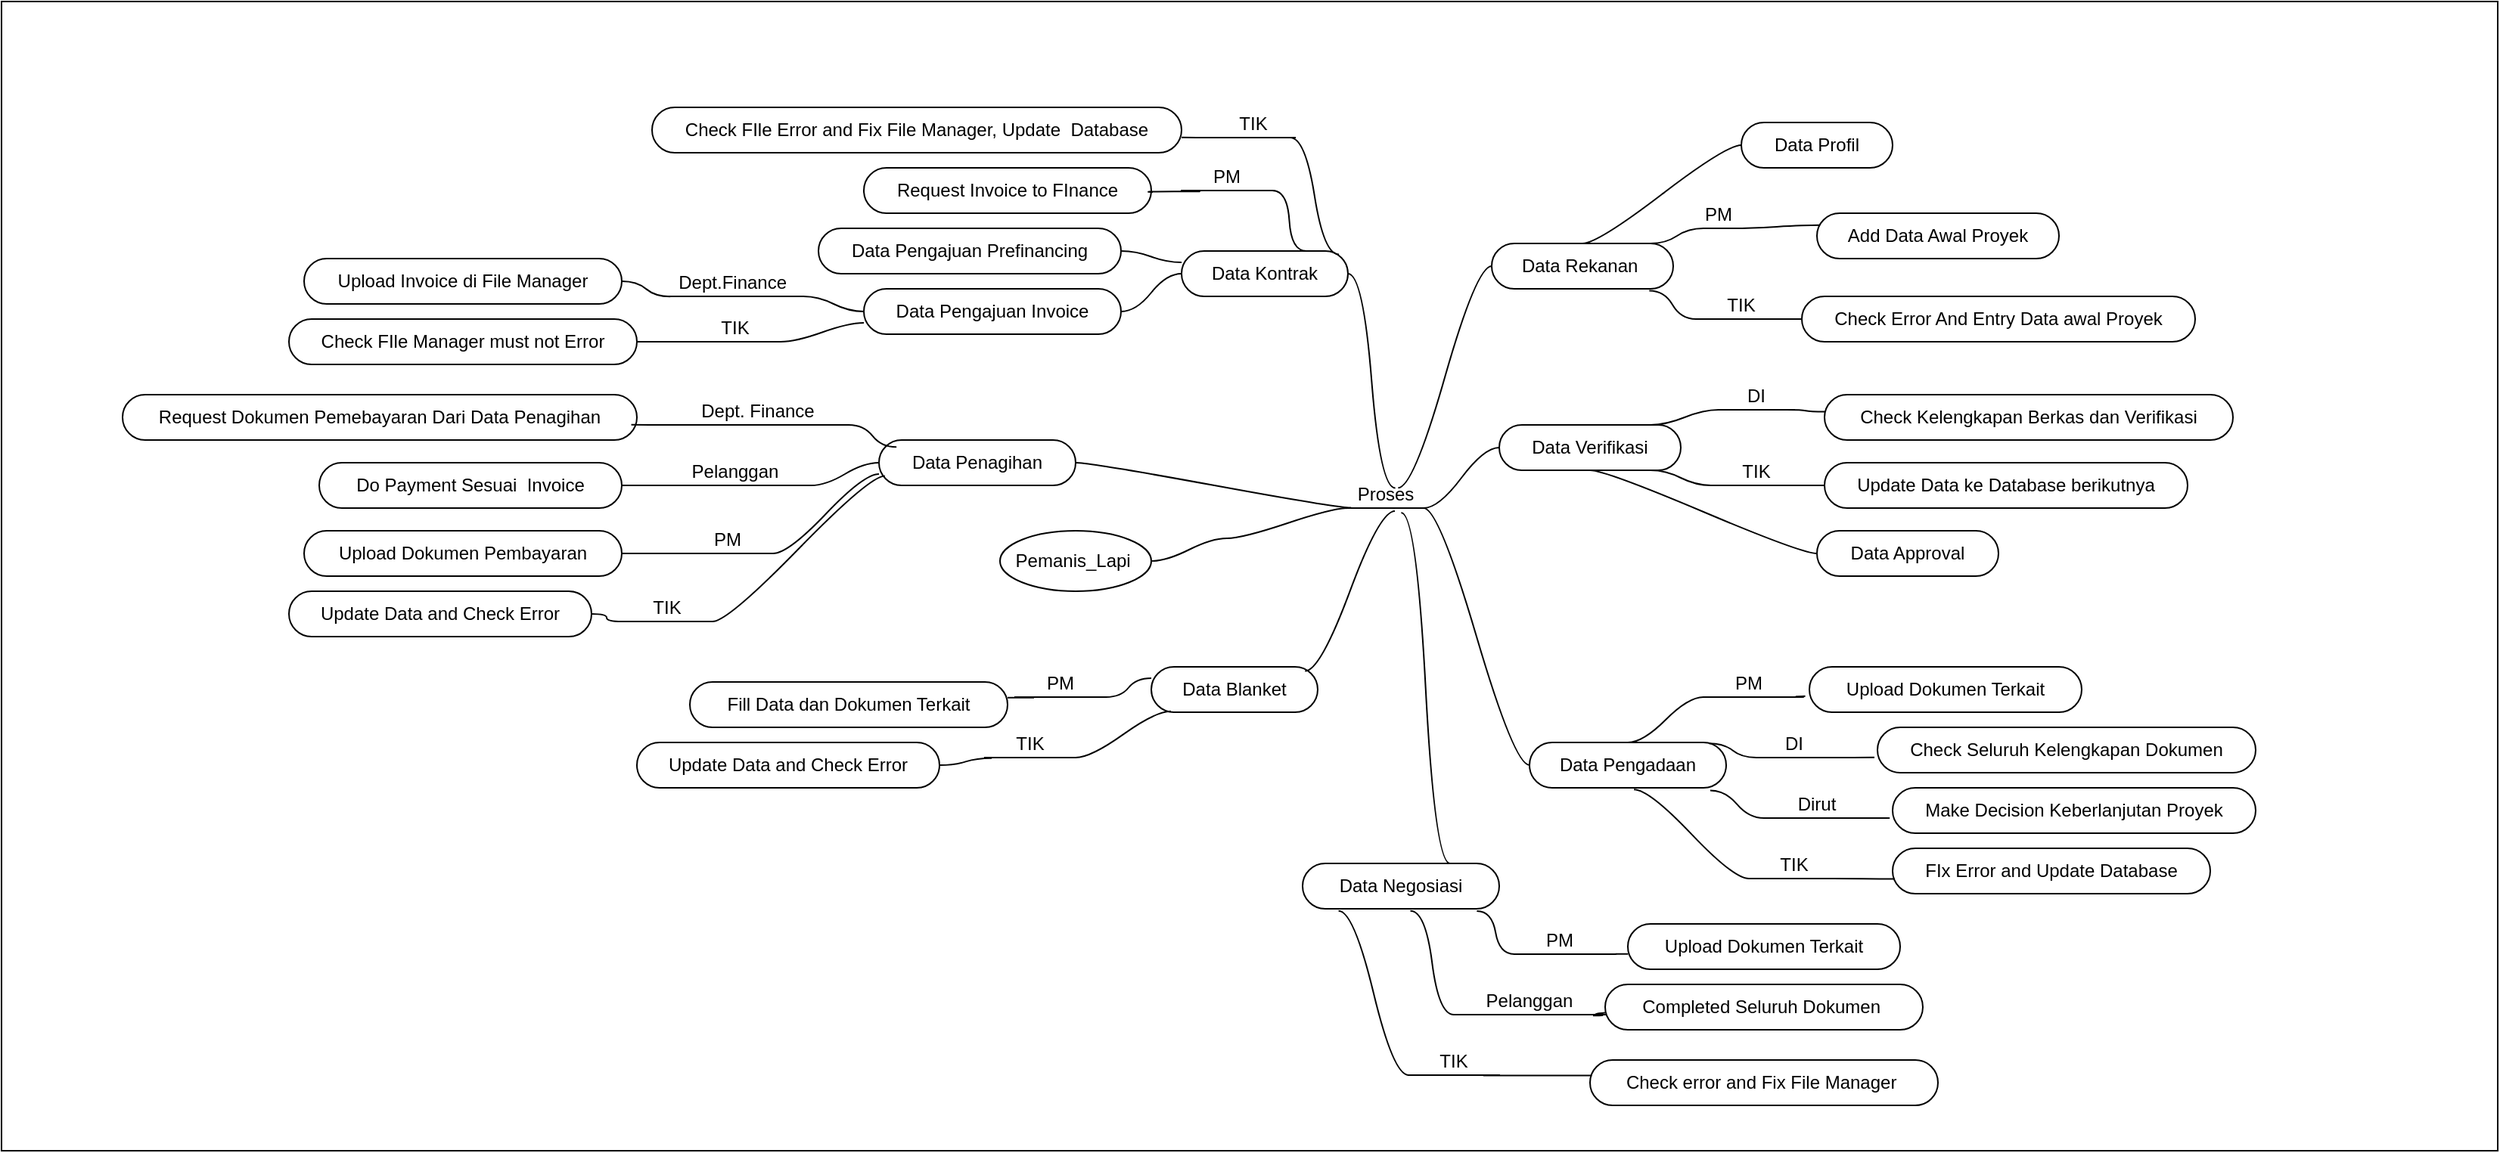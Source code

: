 <mxfile version="24.9.1">
  <diagram name="Page-1" id="MLt4Ewxwmtp9BDQufVcR">
    <mxGraphModel dx="3092" dy="2404" grid="1" gridSize="10" guides="1" tooltips="1" connect="1" arrows="1" fold="1" page="1" pageScale="1" pageWidth="850" pageHeight="1100" math="0" shadow="0">
      <root>
        <mxCell id="0" />
        <mxCell id="1" parent="0" />
        <mxCell id="QAyq8AawGoxaaEf4JyG8-1" value="Pemanis_Lapi&amp;nbsp;" style="ellipse;whiteSpace=wrap;html=1;align=center;newEdgeStyle={&quot;edgeStyle&quot;:&quot;entityRelationEdgeStyle&quot;,&quot;startArrow&quot;:&quot;none&quot;,&quot;endArrow&quot;:&quot;none&quot;,&quot;segment&quot;:10,&quot;curved&quot;:1,&quot;sourcePerimeterSpacing&quot;:0,&quot;targetPerimeterSpacing&quot;:0};treeFolding=1;treeMoving=1;" vertex="1" parent="1">
          <mxGeometry x="230" y="-410" width="100" height="40" as="geometry" />
        </mxCell>
        <mxCell id="QAyq8AawGoxaaEf4JyG8-3" value="" style="edgeStyle=entityRelationEdgeStyle;startArrow=none;endArrow=none;segment=10;curved=1;sourcePerimeterSpacing=0;targetPerimeterSpacing=0;rounded=0;exitX=1;exitY=0.5;exitDx=0;exitDy=0;" edge="1" parent="1" source="QAyq8AawGoxaaEf4JyG8-1">
          <mxGeometry relative="1" as="geometry">
            <mxPoint x="460" y="-380" as="sourcePoint" />
            <mxPoint x="380" y="-405" as="targetPoint" />
            <Array as="points">
              <mxPoint x="460" y="-370" />
              <mxPoint x="410" y="-380" />
            </Array>
          </mxGeometry>
        </mxCell>
        <mxCell id="QAyq8AawGoxaaEf4JyG8-8" value="Data Rekanan&amp;nbsp;" style="whiteSpace=wrap;html=1;rounded=1;arcSize=50;align=center;verticalAlign=middle;strokeWidth=1;autosize=1;spacing=4;treeFolding=1;treeMoving=1;newEdgeStyle={&quot;edgeStyle&quot;:&quot;entityRelationEdgeStyle&quot;,&quot;startArrow&quot;:&quot;none&quot;,&quot;endArrow&quot;:&quot;none&quot;,&quot;segment&quot;:10,&quot;curved&quot;:1,&quot;sourcePerimeterSpacing&quot;:0,&quot;targetPerimeterSpacing&quot;:0};" vertex="1" parent="1">
          <mxGeometry x="555" y="-600" width="120" height="30" as="geometry" />
        </mxCell>
        <mxCell id="QAyq8AawGoxaaEf4JyG8-9" value="" style="edgeStyle=entityRelationEdgeStyle;startArrow=none;endArrow=none;segment=10;curved=1;sourcePerimeterSpacing=0;targetPerimeterSpacing=0;rounded=0;exitX=0.664;exitY=0.106;exitDx=0;exitDy=0;exitPerimeter=0;" edge="1" target="QAyq8AawGoxaaEf4JyG8-8" parent="1" source="QAyq8AawGoxaaEf4JyG8-25">
          <mxGeometry relative="1" as="geometry">
            <mxPoint x="557.87" y="-420.6" as="sourcePoint" />
            <Array as="points">
              <mxPoint x="550" y="-420" />
              <mxPoint x="610" y="-490" />
              <mxPoint x="600" y="-480" />
              <mxPoint x="590" y="-460" />
              <mxPoint x="560" y="-460" />
              <mxPoint x="550" y="-460" />
            </Array>
          </mxGeometry>
        </mxCell>
        <mxCell id="QAyq8AawGoxaaEf4JyG8-10" value="Data Kontrak" style="whiteSpace=wrap;html=1;rounded=1;arcSize=50;align=center;verticalAlign=middle;strokeWidth=1;autosize=1;spacing=4;treeFolding=1;treeMoving=1;newEdgeStyle={&quot;edgeStyle&quot;:&quot;entityRelationEdgeStyle&quot;,&quot;startArrow&quot;:&quot;none&quot;,&quot;endArrow&quot;:&quot;none&quot;,&quot;segment&quot;:10,&quot;curved&quot;:1,&quot;sourcePerimeterSpacing&quot;:0,&quot;targetPerimeterSpacing&quot;:0};" vertex="1" parent="1">
          <mxGeometry x="350" y="-595" width="110" height="30" as="geometry" />
        </mxCell>
        <mxCell id="QAyq8AawGoxaaEf4JyG8-13" value="" style="edgeStyle=entityRelationEdgeStyle;startArrow=none;endArrow=none;segment=10;curved=1;sourcePerimeterSpacing=0;targetPerimeterSpacing=0;rounded=0;entryX=1;entryY=0.5;entryDx=0;entryDy=0;exitX=0.626;exitY=0.118;exitDx=0;exitDy=0;exitPerimeter=0;" edge="1" target="QAyq8AawGoxaaEf4JyG8-10" parent="1" source="QAyq8AawGoxaaEf4JyG8-25">
          <mxGeometry relative="1" as="geometry">
            <mxPoint x="450" y="-420" as="sourcePoint" />
            <mxPoint x="350.333" y="-469.667" as="targetPoint" />
            <Array as="points">
              <mxPoint x="460" y="-450" />
              <mxPoint x="480" y="-520" />
            </Array>
          </mxGeometry>
        </mxCell>
        <mxCell id="QAyq8AawGoxaaEf4JyG8-14" value="Data Verifikasi" style="whiteSpace=wrap;html=1;rounded=1;arcSize=50;align=center;verticalAlign=middle;strokeWidth=1;autosize=1;spacing=4;treeFolding=1;treeMoving=1;newEdgeStyle={&quot;edgeStyle&quot;:&quot;entityRelationEdgeStyle&quot;,&quot;startArrow&quot;:&quot;none&quot;,&quot;endArrow&quot;:&quot;none&quot;,&quot;segment&quot;:10,&quot;curved&quot;:1,&quot;sourcePerimeterSpacing&quot;:0,&quot;targetPerimeterSpacing&quot;:0};" vertex="1" parent="1">
          <mxGeometry x="560" y="-480" width="120" height="30" as="geometry" />
        </mxCell>
        <mxCell id="QAyq8AawGoxaaEf4JyG8-15" value="" style="edgeStyle=entityRelationEdgeStyle;startArrow=none;endArrow=none;segment=10;curved=1;sourcePerimeterSpacing=0;targetPerimeterSpacing=0;rounded=0;exitX=1;exitY=1;exitDx=0;exitDy=0;" edge="1" target="QAyq8AawGoxaaEf4JyG8-14" parent="1" source="QAyq8AawGoxaaEf4JyG8-25">
          <mxGeometry relative="1" as="geometry">
            <mxPoint x="588.65" y="-398.28" as="sourcePoint" />
          </mxGeometry>
        </mxCell>
        <mxCell id="QAyq8AawGoxaaEf4JyG8-19" value="Data Pengadaan" style="whiteSpace=wrap;html=1;rounded=1;arcSize=50;align=center;verticalAlign=middle;strokeWidth=1;autosize=1;spacing=4;treeFolding=1;treeMoving=1;newEdgeStyle={&quot;edgeStyle&quot;:&quot;entityRelationEdgeStyle&quot;,&quot;startArrow&quot;:&quot;none&quot;,&quot;endArrow&quot;:&quot;none&quot;,&quot;segment&quot;:10,&quot;curved&quot;:1,&quot;sourcePerimeterSpacing&quot;:0,&quot;targetPerimeterSpacing&quot;:0};" vertex="1" parent="1">
          <mxGeometry x="580" y="-270" width="130" height="30" as="geometry" />
        </mxCell>
        <mxCell id="QAyq8AawGoxaaEf4JyG8-20" value="" style="edgeStyle=entityRelationEdgeStyle;startArrow=none;endArrow=none;segment=10;curved=1;sourcePerimeterSpacing=0;targetPerimeterSpacing=0;rounded=0;entryX=0;entryY=0.5;entryDx=0;entryDy=0;" edge="1" target="QAyq8AawGoxaaEf4JyG8-19" parent="1" source="QAyq8AawGoxaaEf4JyG8-25">
          <mxGeometry relative="1" as="geometry">
            <mxPoint x="588.47" y="-397.2" as="sourcePoint" />
            <Array as="points">
              <mxPoint x="590" y="-400" />
            </Array>
          </mxGeometry>
        </mxCell>
        <mxCell id="QAyq8AawGoxaaEf4JyG8-21" value="Data Negosiasi" style="whiteSpace=wrap;html=1;rounded=1;arcSize=50;align=center;verticalAlign=middle;strokeWidth=1;autosize=1;spacing=4;treeFolding=1;treeMoving=1;newEdgeStyle={&quot;edgeStyle&quot;:&quot;entityRelationEdgeStyle&quot;,&quot;startArrow&quot;:&quot;none&quot;,&quot;endArrow&quot;:&quot;none&quot;,&quot;segment&quot;:10,&quot;curved&quot;:1,&quot;sourcePerimeterSpacing&quot;:0,&quot;targetPerimeterSpacing&quot;:0};" vertex="1" parent="1">
          <mxGeometry x="430" y="-190" width="130" height="30" as="geometry" />
        </mxCell>
        <mxCell id="QAyq8AawGoxaaEf4JyG8-22" value="" style="edgeStyle=entityRelationEdgeStyle;startArrow=none;endArrow=none;segment=10;curved=1;sourcePerimeterSpacing=0;targetPerimeterSpacing=0;rounded=0;entryX=0.75;entryY=0;entryDx=0;entryDy=0;exitX=0.704;exitY=1.207;exitDx=0;exitDy=0;exitPerimeter=0;" edge="1" target="QAyq8AawGoxaaEf4JyG8-21" parent="1" source="QAyq8AawGoxaaEf4JyG8-25">
          <mxGeometry relative="1" as="geometry">
            <mxPoint x="479" y="-424" as="sourcePoint" />
            <Array as="points">
              <mxPoint x="505" y="-360" />
            </Array>
          </mxGeometry>
        </mxCell>
        <mxCell id="QAyq8AawGoxaaEf4JyG8-23" value="Data Blanket" style="whiteSpace=wrap;html=1;rounded=1;arcSize=50;align=center;verticalAlign=middle;strokeWidth=1;autosize=1;spacing=4;treeFolding=1;treeMoving=1;newEdgeStyle={&quot;edgeStyle&quot;:&quot;entityRelationEdgeStyle&quot;,&quot;startArrow&quot;:&quot;none&quot;,&quot;endArrow&quot;:&quot;none&quot;,&quot;segment&quot;:10,&quot;curved&quot;:1,&quot;sourcePerimeterSpacing&quot;:0,&quot;targetPerimeterSpacing&quot;:0};" vertex="1" parent="1">
          <mxGeometry x="330" y="-320" width="110" height="30" as="geometry" />
        </mxCell>
        <mxCell id="QAyq8AawGoxaaEf4JyG8-24" value="" style="edgeStyle=entityRelationEdgeStyle;startArrow=none;endArrow=none;segment=10;curved=1;sourcePerimeterSpacing=0;targetPerimeterSpacing=0;rounded=0;exitX=0.62;exitY=1.137;exitDx=0;exitDy=0;exitPerimeter=0;entryX=0.924;entryY=0.093;entryDx=0;entryDy=0;entryPerimeter=0;" edge="1" target="QAyq8AawGoxaaEf4JyG8-23" parent="1" source="QAyq8AawGoxaaEf4JyG8-25">
          <mxGeometry relative="1" as="geometry">
            <mxPoint x="350" y="-158" as="sourcePoint" />
          </mxGeometry>
        </mxCell>
        <mxCell id="QAyq8AawGoxaaEf4JyG8-25" value="Proses" style="whiteSpace=wrap;html=1;shape=partialRectangle;top=0;left=0;bottom=1;right=0;points=[[0,1],[1,1]];fillColor=none;align=center;verticalAlign=bottom;routingCenterY=0.5;snapToPoint=1;recursiveResize=0;autosize=1;treeFolding=1;treeMoving=1;newEdgeStyle={&quot;edgeStyle&quot;:&quot;entityRelationEdgeStyle&quot;,&quot;startArrow&quot;:&quot;none&quot;,&quot;endArrow&quot;:&quot;none&quot;,&quot;segment&quot;:10,&quot;curved&quot;:1,&quot;sourcePerimeterSpacing&quot;:0,&quot;targetPerimeterSpacing&quot;:0};strokeColor=default;labelBorderColor=none;" vertex="1" collapsed="1" parent="1">
          <mxGeometry x="460" y="-440" width="50" height="15" as="geometry" />
        </mxCell>
        <mxCell id="QAyq8AawGoxaaEf4JyG8-26" value="" style="edgeStyle=entityRelationEdgeStyle;startArrow=none;endArrow=none;segment=10;curved=1;sourcePerimeterSpacing=0;targetPerimeterSpacing=0;rounded=0;" edge="1" target="QAyq8AawGoxaaEf4JyG8-25" parent="1">
          <mxGeometry relative="1" as="geometry">
            <mxPoint x="380" y="-405" as="sourcePoint" />
          </mxGeometry>
        </mxCell>
        <mxCell id="QAyq8AawGoxaaEf4JyG8-28" value="Data Penagihan" style="whiteSpace=wrap;html=1;rounded=1;arcSize=50;align=center;verticalAlign=middle;strokeWidth=1;autosize=1;spacing=4;treeFolding=1;treeMoving=1;newEdgeStyle={&quot;edgeStyle&quot;:&quot;entityRelationEdgeStyle&quot;,&quot;startArrow&quot;:&quot;none&quot;,&quot;endArrow&quot;:&quot;none&quot;,&quot;segment&quot;:10,&quot;curved&quot;:1,&quot;sourcePerimeterSpacing&quot;:0,&quot;targetPerimeterSpacing&quot;:0};" vertex="1" parent="1">
          <mxGeometry x="150" y="-470" width="130" height="30" as="geometry" />
        </mxCell>
        <mxCell id="QAyq8AawGoxaaEf4JyG8-29" value="" style="edgeStyle=entityRelationEdgeStyle;startArrow=none;endArrow=none;segment=10;curved=1;sourcePerimeterSpacing=0;targetPerimeterSpacing=0;rounded=0;exitX=0.042;exitY=0.987;exitDx=0;exitDy=0;exitPerimeter=0;" edge="1" target="QAyq8AawGoxaaEf4JyG8-28" parent="1" source="QAyq8AawGoxaaEf4JyG8-25">
          <mxGeometry relative="1" as="geometry">
            <mxPoint x="460" y="-425" as="sourcePoint" />
          </mxGeometry>
        </mxCell>
        <mxCell id="QAyq8AawGoxaaEf4JyG8-34" value="PM" style="whiteSpace=wrap;html=1;shape=partialRectangle;top=0;left=0;bottom=1;right=0;points=[[0,1],[1,1]];fillColor=none;align=center;verticalAlign=bottom;routingCenterY=0.5;snapToPoint=1;recursiveResize=0;autosize=1;treeFolding=1;treeMoving=1;newEdgeStyle={&quot;edgeStyle&quot;:&quot;entityRelationEdgeStyle&quot;,&quot;startArrow&quot;:&quot;none&quot;,&quot;endArrow&quot;:&quot;none&quot;,&quot;segment&quot;:10,&quot;curved&quot;:1,&quot;sourcePerimeterSpacing&quot;:0,&quot;targetPerimeterSpacing&quot;:0};" vertex="1" parent="1">
          <mxGeometry x="695" y="-630" width="20" height="20" as="geometry" />
        </mxCell>
        <mxCell id="QAyq8AawGoxaaEf4JyG8-35" value="" style="edgeStyle=entityRelationEdgeStyle;startArrow=none;endArrow=none;segment=10;curved=1;sourcePerimeterSpacing=0;targetPerimeterSpacing=0;rounded=0;" edge="1" target="QAyq8AawGoxaaEf4JyG8-34" parent="1">
          <mxGeometry relative="1" as="geometry">
            <mxPoint x="660" y="-600" as="sourcePoint" />
          </mxGeometry>
        </mxCell>
        <mxCell id="QAyq8AawGoxaaEf4JyG8-44" value="" style="edgeStyle=entityRelationEdgeStyle;rounded=0;orthogonalLoop=1;jettySize=auto;html=1;startArrow=none;endArrow=none;segment=10;curved=1;sourcePerimeterSpacing=0;targetPerimeterSpacing=0;exitX=0.011;exitY=0.263;exitDx=0;exitDy=0;exitPerimeter=0;" edge="1" parent="1" source="QAyq8AawGoxaaEf4JyG8-43" target="QAyq8AawGoxaaEf4JyG8-34">
          <mxGeometry relative="1" as="geometry">
            <Array as="points">
              <mxPoint x="740" y="-640" />
              <mxPoint x="740" y="-640" />
            </Array>
          </mxGeometry>
        </mxCell>
        <mxCell id="QAyq8AawGoxaaEf4JyG8-43" value="Add Data Awal Proyek" style="whiteSpace=wrap;html=1;rounded=1;arcSize=50;align=center;verticalAlign=middle;strokeWidth=1;autosize=1;spacing=4;treeFolding=1;treeMoving=1;newEdgeStyle={&quot;edgeStyle&quot;:&quot;entityRelationEdgeStyle&quot;,&quot;startArrow&quot;:&quot;none&quot;,&quot;endArrow&quot;:&quot;none&quot;,&quot;segment&quot;:10,&quot;curved&quot;:1,&quot;sourcePerimeterSpacing&quot;:0,&quot;targetPerimeterSpacing&quot;:0};" vertex="1" parent="1">
          <mxGeometry x="770" y="-620.002" width="160" height="30" as="geometry" />
        </mxCell>
        <mxCell id="QAyq8AawGoxaaEf4JyG8-46" value="TIK" style="whiteSpace=wrap;html=1;shape=partialRectangle;top=0;left=0;bottom=1;right=0;points=[[0,1],[1,1]];fillColor=none;align=center;verticalAlign=bottom;routingCenterY=0.5;snapToPoint=1;recursiveResize=0;autosize=1;treeFolding=1;treeMoving=1;newEdgeStyle={&quot;edgeStyle&quot;:&quot;entityRelationEdgeStyle&quot;,&quot;startArrow&quot;:&quot;none&quot;,&quot;endArrow&quot;:&quot;none&quot;,&quot;segment&quot;:10,&quot;curved&quot;:1,&quot;sourcePerimeterSpacing&quot;:0,&quot;targetPerimeterSpacing&quot;:0};" vertex="1" parent="1">
          <mxGeometry x="690" y="-580" width="60" height="30" as="geometry" />
        </mxCell>
        <mxCell id="QAyq8AawGoxaaEf4JyG8-47" value="" style="edgeStyle=entityRelationEdgeStyle;startArrow=none;endArrow=none;segment=10;curved=1;sourcePerimeterSpacing=0;targetPerimeterSpacing=0;rounded=0;exitX=0.868;exitY=1.042;exitDx=0;exitDy=0;exitPerimeter=0;" edge="1" target="QAyq8AawGoxaaEf4JyG8-46" parent="1" source="QAyq8AawGoxaaEf4JyG8-8">
          <mxGeometry relative="1" as="geometry">
            <mxPoint x="690" y="-550" as="sourcePoint" />
          </mxGeometry>
        </mxCell>
        <mxCell id="QAyq8AawGoxaaEf4JyG8-48" value="Check Error And Entry Data awal Proyek" style="whiteSpace=wrap;html=1;rounded=1;arcSize=50;align=center;verticalAlign=middle;strokeWidth=1;autosize=1;spacing=4;treeFolding=1;treeMoving=1;newEdgeStyle={&quot;edgeStyle&quot;:&quot;entityRelationEdgeStyle&quot;,&quot;startArrow&quot;:&quot;none&quot;,&quot;endArrow&quot;:&quot;none&quot;,&quot;segment&quot;:10,&quot;curved&quot;:1,&quot;sourcePerimeterSpacing&quot;:0,&quot;targetPerimeterSpacing&quot;:0};" vertex="1" parent="1">
          <mxGeometry x="760" y="-565" width="260" height="30" as="geometry" />
        </mxCell>
        <mxCell id="QAyq8AawGoxaaEf4JyG8-49" value="" style="edgeStyle=entityRelationEdgeStyle;startArrow=none;endArrow=none;segment=10;curved=1;sourcePerimeterSpacing=0;targetPerimeterSpacing=0;rounded=0;exitX=1;exitY=1;exitDx=0;exitDy=0;" edge="1" target="QAyq8AawGoxaaEf4JyG8-48" parent="1" source="QAyq8AawGoxaaEf4JyG8-46">
          <mxGeometry relative="1" as="geometry">
            <mxPoint x="760" y="-510" as="sourcePoint" />
          </mxGeometry>
        </mxCell>
        <mxCell id="QAyq8AawGoxaaEf4JyG8-53" value="DI" style="whiteSpace=wrap;html=1;shape=partialRectangle;top=0;left=0;bottom=1;right=0;points=[[0,1],[1,1]];fillColor=none;align=center;verticalAlign=bottom;routingCenterY=0.5;snapToPoint=1;recursiveResize=0;autosize=1;treeFolding=1;treeMoving=1;newEdgeStyle={&quot;edgeStyle&quot;:&quot;entityRelationEdgeStyle&quot;,&quot;startArrow&quot;:&quot;none&quot;,&quot;endArrow&quot;:&quot;none&quot;,&quot;segment&quot;:10,&quot;curved&quot;:1,&quot;sourcePerimeterSpacing&quot;:0,&quot;targetPerimeterSpacing&quot;:0};" vertex="1" parent="1">
          <mxGeometry x="705" y="-520" width="50" height="30" as="geometry" />
        </mxCell>
        <mxCell id="QAyq8AawGoxaaEf4JyG8-54" value="" style="edgeStyle=entityRelationEdgeStyle;startArrow=none;endArrow=none;segment=10;curved=1;sourcePerimeterSpacing=0;targetPerimeterSpacing=0;rounded=0;" edge="1" target="QAyq8AawGoxaaEf4JyG8-53" parent="1">
          <mxGeometry relative="1" as="geometry">
            <mxPoint x="660" y="-480" as="sourcePoint" />
          </mxGeometry>
        </mxCell>
        <mxCell id="QAyq8AawGoxaaEf4JyG8-55" value="Check Kelengkapan Berkas dan Verifikasi" style="whiteSpace=wrap;html=1;rounded=1;arcSize=50;align=center;verticalAlign=middle;strokeWidth=1;autosize=1;spacing=4;treeFolding=1;treeMoving=1;newEdgeStyle={&quot;edgeStyle&quot;:&quot;entityRelationEdgeStyle&quot;,&quot;startArrow&quot;:&quot;none&quot;,&quot;endArrow&quot;:&quot;none&quot;,&quot;segment&quot;:10,&quot;curved&quot;:1,&quot;sourcePerimeterSpacing&quot;:0,&quot;targetPerimeterSpacing&quot;:0};" vertex="1" parent="1">
          <mxGeometry x="775" y="-500" width="270" height="30" as="geometry" />
        </mxCell>
        <mxCell id="QAyq8AawGoxaaEf4JyG8-56" value="" style="edgeStyle=entityRelationEdgeStyle;startArrow=none;endArrow=none;segment=10;curved=1;sourcePerimeterSpacing=0;targetPerimeterSpacing=0;rounded=0;entryX=0.001;entryY=0.376;entryDx=0;entryDy=0;entryPerimeter=0;" edge="1" target="QAyq8AawGoxaaEf4JyG8-55" parent="1">
          <mxGeometry relative="1" as="geometry">
            <mxPoint x="750" y="-490" as="sourcePoint" />
          </mxGeometry>
        </mxCell>
        <mxCell id="QAyq8AawGoxaaEf4JyG8-57" value="TIK" style="whiteSpace=wrap;html=1;shape=partialRectangle;top=0;left=0;bottom=1;right=0;points=[[0,1],[1,1]];fillColor=none;align=center;verticalAlign=bottom;routingCenterY=0.5;snapToPoint=1;recursiveResize=0;autosize=1;treeFolding=1;treeMoving=1;newEdgeStyle={&quot;edgeStyle&quot;:&quot;entityRelationEdgeStyle&quot;,&quot;startArrow&quot;:&quot;none&quot;,&quot;endArrow&quot;:&quot;none&quot;,&quot;segment&quot;:10,&quot;curved&quot;:1,&quot;sourcePerimeterSpacing&quot;:0,&quot;targetPerimeterSpacing&quot;:0};" vertex="1" parent="1">
          <mxGeometry x="700" y="-470" width="60" height="30" as="geometry" />
        </mxCell>
        <mxCell id="QAyq8AawGoxaaEf4JyG8-58" value="" style="edgeStyle=entityRelationEdgeStyle;startArrow=none;endArrow=none;segment=10;curved=1;sourcePerimeterSpacing=0;targetPerimeterSpacing=0;rounded=0;" edge="1" target="QAyq8AawGoxaaEf4JyG8-57" parent="1">
          <mxGeometry relative="1" as="geometry">
            <mxPoint x="660" y="-450" as="sourcePoint" />
          </mxGeometry>
        </mxCell>
        <mxCell id="QAyq8AawGoxaaEf4JyG8-59" value="Update Data ke Database berikutnya" style="whiteSpace=wrap;html=1;rounded=1;arcSize=50;align=center;verticalAlign=middle;strokeWidth=1;autosize=1;spacing=4;treeFolding=1;treeMoving=1;newEdgeStyle={&quot;edgeStyle&quot;:&quot;entityRelationEdgeStyle&quot;,&quot;startArrow&quot;:&quot;none&quot;,&quot;endArrow&quot;:&quot;none&quot;,&quot;segment&quot;:10,&quot;curved&quot;:1,&quot;sourcePerimeterSpacing&quot;:0,&quot;targetPerimeterSpacing&quot;:0};" vertex="1" parent="1">
          <mxGeometry x="775" y="-455" width="240" height="30" as="geometry" />
        </mxCell>
        <mxCell id="QAyq8AawGoxaaEf4JyG8-60" value="" style="edgeStyle=entityRelationEdgeStyle;startArrow=none;endArrow=none;segment=10;curved=1;sourcePerimeterSpacing=0;targetPerimeterSpacing=0;rounded=0;exitX=1;exitY=1;exitDx=0;exitDy=0;" edge="1" target="QAyq8AawGoxaaEf4JyG8-59" parent="1" source="QAyq8AawGoxaaEf4JyG8-57">
          <mxGeometry relative="1" as="geometry">
            <mxPoint x="765" y="-425" as="sourcePoint" />
          </mxGeometry>
        </mxCell>
        <mxCell id="QAyq8AawGoxaaEf4JyG8-62" value="Data Profil" style="whiteSpace=wrap;html=1;rounded=1;arcSize=50;align=center;verticalAlign=middle;strokeWidth=1;autosize=1;spacing=4;treeFolding=1;treeMoving=1;newEdgeStyle={&quot;edgeStyle&quot;:&quot;entityRelationEdgeStyle&quot;,&quot;startArrow&quot;:&quot;none&quot;,&quot;endArrow&quot;:&quot;none&quot;,&quot;segment&quot;:10,&quot;curved&quot;:1,&quot;sourcePerimeterSpacing&quot;:0,&quot;targetPerimeterSpacing&quot;:0};" vertex="1" parent="1">
          <mxGeometry x="720" y="-680" width="100" height="30" as="geometry" />
        </mxCell>
        <mxCell id="QAyq8AawGoxaaEf4JyG8-63" value="" style="edgeStyle=entityRelationEdgeStyle;startArrow=none;endArrow=none;segment=10;curved=1;sourcePerimeterSpacing=0;targetPerimeterSpacing=0;rounded=0;exitX=0.5;exitY=0;exitDx=0;exitDy=0;" edge="1" target="QAyq8AawGoxaaEf4JyG8-62" parent="1" source="QAyq8AawGoxaaEf4JyG8-8">
          <mxGeometry relative="1" as="geometry">
            <mxPoint x="655" y="-630" as="sourcePoint" />
          </mxGeometry>
        </mxCell>
        <mxCell id="QAyq8AawGoxaaEf4JyG8-64" value="Data Approval" style="whiteSpace=wrap;html=1;rounded=1;arcSize=50;align=center;verticalAlign=middle;strokeWidth=1;autosize=1;spacing=4;treeFolding=1;treeMoving=1;newEdgeStyle={&quot;edgeStyle&quot;:&quot;entityRelationEdgeStyle&quot;,&quot;startArrow&quot;:&quot;none&quot;,&quot;endArrow&quot;:&quot;none&quot;,&quot;segment&quot;:10,&quot;curved&quot;:1,&quot;sourcePerimeterSpacing&quot;:0,&quot;targetPerimeterSpacing&quot;:0};" vertex="1" parent="1">
          <mxGeometry x="770" y="-410" width="120" height="30" as="geometry" />
        </mxCell>
        <mxCell id="QAyq8AawGoxaaEf4JyG8-65" value="" style="edgeStyle=entityRelationEdgeStyle;startArrow=none;endArrow=none;segment=10;curved=1;sourcePerimeterSpacing=0;targetPerimeterSpacing=0;rounded=0;exitX=0.5;exitY=1;exitDx=0;exitDy=0;" edge="1" target="QAyq8AawGoxaaEf4JyG8-64" parent="1" source="QAyq8AawGoxaaEf4JyG8-14">
          <mxGeometry relative="1" as="geometry">
            <mxPoint x="650.0" y="-430.0" as="sourcePoint" />
            <Array as="points">
              <mxPoint x="690" y="-410" />
            </Array>
          </mxGeometry>
        </mxCell>
        <mxCell id="QAyq8AawGoxaaEf4JyG8-66" value="PM" style="whiteSpace=wrap;html=1;shape=partialRectangle;top=0;left=0;bottom=1;right=0;points=[[0,1],[1,1]];fillColor=none;align=center;verticalAlign=bottom;routingCenterY=0.5;snapToPoint=1;recursiveResize=0;autosize=1;treeFolding=1;treeMoving=1;newEdgeStyle={&quot;edgeStyle&quot;:&quot;entityRelationEdgeStyle&quot;,&quot;startArrow&quot;:&quot;none&quot;,&quot;endArrow&quot;:&quot;none&quot;,&quot;segment&quot;:10,&quot;curved&quot;:1,&quot;sourcePerimeterSpacing&quot;:0,&quot;targetPerimeterSpacing&quot;:0};" vertex="1" parent="1">
          <mxGeometry x="695" y="-330" width="60" height="30" as="geometry" />
        </mxCell>
        <mxCell id="QAyq8AawGoxaaEf4JyG8-67" value="" style="edgeStyle=entityRelationEdgeStyle;startArrow=none;endArrow=none;segment=10;curved=1;sourcePerimeterSpacing=0;targetPerimeterSpacing=0;rounded=0;exitX=0.5;exitY=0;exitDx=0;exitDy=0;" edge="1" target="QAyq8AawGoxaaEf4JyG8-66" parent="1" source="QAyq8AawGoxaaEf4JyG8-19">
          <mxGeometry relative="1" as="geometry">
            <mxPoint x="645" y="-280" as="sourcePoint" />
            <Array as="points">
              <mxPoint x="640" y="-270" />
            </Array>
          </mxGeometry>
        </mxCell>
        <mxCell id="QAyq8AawGoxaaEf4JyG8-68" value="Upload Dokumen Terkait" style="whiteSpace=wrap;html=1;rounded=1;arcSize=50;align=center;verticalAlign=middle;strokeWidth=1;autosize=1;spacing=4;treeFolding=1;treeMoving=1;newEdgeStyle={&quot;edgeStyle&quot;:&quot;entityRelationEdgeStyle&quot;,&quot;startArrow&quot;:&quot;none&quot;,&quot;endArrow&quot;:&quot;none&quot;,&quot;segment&quot;:10,&quot;curved&quot;:1,&quot;sourcePerimeterSpacing&quot;:0,&quot;targetPerimeterSpacing&quot;:0};" vertex="1" parent="1">
          <mxGeometry x="765" y="-320" width="180" height="30" as="geometry" />
        </mxCell>
        <mxCell id="QAyq8AawGoxaaEf4JyG8-69" value="" style="edgeStyle=entityRelationEdgeStyle;startArrow=none;endArrow=none;segment=10;curved=1;sourcePerimeterSpacing=0;targetPerimeterSpacing=0;rounded=0;entryX=-0.015;entryY=0.646;entryDx=0;entryDy=0;entryPerimeter=0;" edge="1" target="QAyq8AawGoxaaEf4JyG8-68" parent="1">
          <mxGeometry relative="1" as="geometry">
            <mxPoint x="755" y="-300" as="sourcePoint" />
          </mxGeometry>
        </mxCell>
        <mxCell id="QAyq8AawGoxaaEf4JyG8-71" value="" style="edgeStyle=entityRelationEdgeStyle;startArrow=none;endArrow=none;segment=10;curved=1;sourcePerimeterSpacing=0;targetPerimeterSpacing=0;rounded=0;exitX=0.912;exitY=0.019;exitDx=0;exitDy=0;exitPerimeter=0;" edge="1" target="QAyq8AawGoxaaEf4JyG8-70" parent="1" source="QAyq8AawGoxaaEf4JyG8-19">
          <mxGeometry relative="1" as="geometry">
            <mxPoint x="699" y="-268" as="sourcePoint" />
          </mxGeometry>
        </mxCell>
        <mxCell id="QAyq8AawGoxaaEf4JyG8-72" value="Check Seluruh Kelengkapan Dokumen" style="whiteSpace=wrap;html=1;rounded=1;arcSize=50;align=center;verticalAlign=middle;strokeWidth=1;autosize=1;spacing=4;treeFolding=1;treeMoving=1;newEdgeStyle={&quot;edgeStyle&quot;:&quot;entityRelationEdgeStyle&quot;,&quot;startArrow&quot;:&quot;none&quot;,&quot;endArrow&quot;:&quot;none&quot;,&quot;segment&quot;:10,&quot;curved&quot;:1,&quot;sourcePerimeterSpacing&quot;:0,&quot;targetPerimeterSpacing&quot;:0};" vertex="1" parent="1">
          <mxGeometry x="810" y="-280" width="250" height="30" as="geometry" />
        </mxCell>
        <mxCell id="QAyq8AawGoxaaEf4JyG8-73" value="" style="edgeStyle=entityRelationEdgeStyle;startArrow=none;endArrow=none;segment=10;curved=1;sourcePerimeterSpacing=0;targetPerimeterSpacing=0;rounded=0;entryX=-0.008;entryY=0.664;entryDx=0;entryDy=0;entryPerimeter=0;" edge="1" target="QAyq8AawGoxaaEf4JyG8-72" parent="1" source="QAyq8AawGoxaaEf4JyG8-70">
          <mxGeometry relative="1" as="geometry">
            <mxPoint x="805" y="-250" as="sourcePoint" />
            <Array as="points" />
          </mxGeometry>
        </mxCell>
        <mxCell id="QAyq8AawGoxaaEf4JyG8-74" value="Dirut" style="whiteSpace=wrap;html=1;shape=partialRectangle;top=0;left=0;bottom=1;right=0;points=[[0,1],[1,1]];fillColor=none;align=center;verticalAlign=bottom;routingCenterY=0.5;snapToPoint=1;recursiveResize=0;autosize=1;treeFolding=1;treeMoving=1;newEdgeStyle={&quot;edgeStyle&quot;:&quot;entityRelationEdgeStyle&quot;,&quot;startArrow&quot;:&quot;none&quot;,&quot;endArrow&quot;:&quot;none&quot;,&quot;segment&quot;:10,&quot;curved&quot;:1,&quot;sourcePerimeterSpacing&quot;:0,&quot;targetPerimeterSpacing&quot;:0};" vertex="1" parent="1">
          <mxGeometry x="735" y="-250" width="70" height="30" as="geometry" />
        </mxCell>
        <mxCell id="QAyq8AawGoxaaEf4JyG8-75" value="" style="edgeStyle=entityRelationEdgeStyle;startArrow=none;endArrow=none;segment=10;curved=1;sourcePerimeterSpacing=0;targetPerimeterSpacing=0;rounded=0;exitX=0.919;exitY=1.06;exitDx=0;exitDy=0;exitPerimeter=0;" edge="1" target="QAyq8AawGoxaaEf4JyG8-74" parent="1" source="QAyq8AawGoxaaEf4JyG8-19">
          <mxGeometry relative="1" as="geometry">
            <mxPoint x="700" y="-239" as="sourcePoint" />
          </mxGeometry>
        </mxCell>
        <mxCell id="QAyq8AawGoxaaEf4JyG8-70" value="DI" style="whiteSpace=wrap;html=1;shape=partialRectangle;top=0;left=0;bottom=1;right=0;points=[[0,1],[1,1]];fillColor=none;align=center;verticalAlign=bottom;routingCenterY=0.5;snapToPoint=1;recursiveResize=0;autosize=1;treeFolding=1;treeMoving=1;newEdgeStyle={&quot;edgeStyle&quot;:&quot;entityRelationEdgeStyle&quot;,&quot;startArrow&quot;:&quot;none&quot;,&quot;endArrow&quot;:&quot;none&quot;,&quot;segment&quot;:10,&quot;curved&quot;:1,&quot;sourcePerimeterSpacing&quot;:0,&quot;targetPerimeterSpacing&quot;:0};" vertex="1" parent="1">
          <mxGeometry x="730" y="-290" width="50" height="30" as="geometry" />
        </mxCell>
        <mxCell id="QAyq8AawGoxaaEf4JyG8-77" value="Make Decision Keberlanjutan Proyek" style="whiteSpace=wrap;html=1;rounded=1;arcSize=50;align=center;verticalAlign=middle;strokeWidth=1;autosize=1;spacing=4;treeFolding=1;treeMoving=1;newEdgeStyle={&quot;edgeStyle&quot;:&quot;entityRelationEdgeStyle&quot;,&quot;startArrow&quot;:&quot;none&quot;,&quot;endArrow&quot;:&quot;none&quot;,&quot;segment&quot;:10,&quot;curved&quot;:1,&quot;sourcePerimeterSpacing&quot;:0,&quot;targetPerimeterSpacing&quot;:0};" vertex="1" parent="1">
          <mxGeometry x="820" y="-240" width="240" height="30" as="geometry" />
        </mxCell>
        <mxCell id="QAyq8AawGoxaaEf4JyG8-78" value="" style="edgeStyle=entityRelationEdgeStyle;startArrow=none;endArrow=none;segment=10;curved=1;sourcePerimeterSpacing=0;targetPerimeterSpacing=0;rounded=0;entryX=-0.008;entryY=0.665;entryDx=0;entryDy=0;entryPerimeter=0;" edge="1" target="QAyq8AawGoxaaEf4JyG8-77" parent="1">
          <mxGeometry relative="1" as="geometry">
            <mxPoint x="800" y="-220" as="sourcePoint" />
          </mxGeometry>
        </mxCell>
        <mxCell id="QAyq8AawGoxaaEf4JyG8-80" value="TIK" style="whiteSpace=wrap;html=1;shape=partialRectangle;top=0;left=0;bottom=1;right=0;points=[[0,1],[1,1]];fillColor=none;align=center;verticalAlign=bottom;routingCenterY=0.5;snapToPoint=1;recursiveResize=0;autosize=1;treeFolding=1;treeMoving=1;newEdgeStyle={&quot;edgeStyle&quot;:&quot;entityRelationEdgeStyle&quot;,&quot;startArrow&quot;:&quot;none&quot;,&quot;endArrow&quot;:&quot;none&quot;,&quot;segment&quot;:10,&quot;curved&quot;:1,&quot;sourcePerimeterSpacing&quot;:0,&quot;targetPerimeterSpacing&quot;:0};" vertex="1" parent="1">
          <mxGeometry x="725" y="-210" width="60" height="30" as="geometry" />
        </mxCell>
        <mxCell id="QAyq8AawGoxaaEf4JyG8-81" value="" style="edgeStyle=entityRelationEdgeStyle;startArrow=none;endArrow=none;segment=10;curved=1;sourcePerimeterSpacing=0;targetPerimeterSpacing=0;rounded=0;exitX=0.531;exitY=1.036;exitDx=0;exitDy=0;exitPerimeter=0;" edge="1" target="QAyq8AawGoxaaEf4JyG8-80" parent="1" source="QAyq8AawGoxaaEf4JyG8-19">
          <mxGeometry relative="1" as="geometry">
            <mxPoint x="670" y="-237" as="sourcePoint" />
            <Array as="points">
              <mxPoint x="650" y="-237" />
            </Array>
          </mxGeometry>
        </mxCell>
        <mxCell id="QAyq8AawGoxaaEf4JyG8-82" value="FIx Error and Update Database" style="whiteSpace=wrap;html=1;rounded=1;arcSize=50;align=center;verticalAlign=middle;strokeWidth=1;autosize=1;spacing=4;treeFolding=1;treeMoving=1;newEdgeStyle={&quot;edgeStyle&quot;:&quot;entityRelationEdgeStyle&quot;,&quot;startArrow&quot;:&quot;none&quot;,&quot;endArrow&quot;:&quot;none&quot;,&quot;segment&quot;:10,&quot;curved&quot;:1,&quot;sourcePerimeterSpacing&quot;:0,&quot;targetPerimeterSpacing&quot;:0};" vertex="1" parent="1">
          <mxGeometry x="820" y="-200" width="210" height="30" as="geometry" />
        </mxCell>
        <mxCell id="QAyq8AawGoxaaEf4JyG8-83" value="" style="edgeStyle=entityRelationEdgeStyle;startArrow=none;endArrow=none;segment=10;curved=1;sourcePerimeterSpacing=0;targetPerimeterSpacing=0;rounded=0;entryX=0.007;entryY=0.674;entryDx=0;entryDy=0;entryPerimeter=0;" edge="1" target="QAyq8AawGoxaaEf4JyG8-82" parent="1">
          <mxGeometry relative="1" as="geometry">
            <mxPoint x="780" y="-180" as="sourcePoint" />
            <Array as="points">
              <mxPoint x="820" y="-160" />
            </Array>
          </mxGeometry>
        </mxCell>
        <mxCell id="QAyq8AawGoxaaEf4JyG8-84" value="PM" style="whiteSpace=wrap;html=1;shape=partialRectangle;top=0;left=0;bottom=1;right=0;points=[[0,1],[1,1]];fillColor=none;align=center;verticalAlign=bottom;routingCenterY=0.5;snapToPoint=1;recursiveResize=0;autosize=1;treeFolding=1;treeMoving=1;newEdgeStyle={&quot;edgeStyle&quot;:&quot;entityRelationEdgeStyle&quot;,&quot;startArrow&quot;:&quot;none&quot;,&quot;endArrow&quot;:&quot;none&quot;,&quot;segment&quot;:10,&quot;curved&quot;:1,&quot;sourcePerimeterSpacing&quot;:0,&quot;targetPerimeterSpacing&quot;:0};" vertex="1" parent="1">
          <mxGeometry x="570" y="-160" width="60" height="30" as="geometry" />
        </mxCell>
        <mxCell id="QAyq8AawGoxaaEf4JyG8-85" value="" style="edgeStyle=entityRelationEdgeStyle;startArrow=none;endArrow=none;segment=10;curved=1;sourcePerimeterSpacing=0;targetPerimeterSpacing=0;rounded=0;exitX=0.886;exitY=1.048;exitDx=0;exitDy=0;exitPerimeter=0;" edge="1" target="QAyq8AawGoxaaEf4JyG8-84" parent="1" source="QAyq8AawGoxaaEf4JyG8-21">
          <mxGeometry relative="1" as="geometry">
            <mxPoint x="580" y="-210" as="sourcePoint" />
            <Array as="points">
              <mxPoint x="560" y="-210" />
              <mxPoint x="570" y="-210" />
            </Array>
          </mxGeometry>
        </mxCell>
        <mxCell id="QAyq8AawGoxaaEf4JyG8-88" value="" style="edgeStyle=entityRelationEdgeStyle;rounded=0;orthogonalLoop=1;jettySize=auto;html=1;startArrow=none;endArrow=none;segment=10;curved=1;sourcePerimeterSpacing=0;targetPerimeterSpacing=0;exitX=0.001;exitY=0.663;exitDx=0;exitDy=0;exitPerimeter=0;" edge="1" parent="1" source="QAyq8AawGoxaaEf4JyG8-87" target="QAyq8AawGoxaaEf4JyG8-84">
          <mxGeometry relative="1" as="geometry" />
        </mxCell>
        <mxCell id="QAyq8AawGoxaaEf4JyG8-87" value="Upload Dokumen Terkait" style="whiteSpace=wrap;html=1;rounded=1;arcSize=50;align=center;verticalAlign=middle;strokeWidth=1;autosize=1;spacing=4;treeFolding=1;treeMoving=1;newEdgeStyle={&quot;edgeStyle&quot;:&quot;entityRelationEdgeStyle&quot;,&quot;startArrow&quot;:&quot;none&quot;,&quot;endArrow&quot;:&quot;none&quot;,&quot;segment&quot;:10,&quot;curved&quot;:1,&quot;sourcePerimeterSpacing&quot;:0,&quot;targetPerimeterSpacing&quot;:0};" vertex="1" parent="1">
          <mxGeometry x="645" y="-150" width="180" height="30" as="geometry" />
        </mxCell>
        <mxCell id="QAyq8AawGoxaaEf4JyG8-90" value="Pelanggan" style="whiteSpace=wrap;html=1;shape=partialRectangle;top=0;left=0;bottom=1;right=0;points=[[0,1],[1,1]];fillColor=none;align=center;verticalAlign=bottom;routingCenterY=0.5;snapToPoint=1;recursiveResize=0;autosize=1;treeFolding=1;treeMoving=1;newEdgeStyle={&quot;edgeStyle&quot;:&quot;entityRelationEdgeStyle&quot;,&quot;startArrow&quot;:&quot;none&quot;,&quot;endArrow&quot;:&quot;none&quot;,&quot;segment&quot;:10,&quot;curved&quot;:1,&quot;sourcePerimeterSpacing&quot;:0,&quot;targetPerimeterSpacing&quot;:0};" vertex="1" parent="1">
          <mxGeometry x="530" y="-120" width="100" height="30" as="geometry" />
        </mxCell>
        <mxCell id="QAyq8AawGoxaaEf4JyG8-91" value="" style="edgeStyle=entityRelationEdgeStyle;startArrow=none;endArrow=none;segment=10;curved=1;sourcePerimeterSpacing=0;targetPerimeterSpacing=0;rounded=0;exitX=0.548;exitY=1.045;exitDx=0;exitDy=0;exitPerimeter=0;" edge="1" target="QAyq8AawGoxaaEf4JyG8-90" parent="1" source="QAyq8AawGoxaaEf4JyG8-21">
          <mxGeometry relative="1" as="geometry">
            <mxPoint x="527.5" y="-140" as="sourcePoint" />
          </mxGeometry>
        </mxCell>
        <mxCell id="QAyq8AawGoxaaEf4JyG8-92" value="Completed Seluruh Dokumen&amp;nbsp;" style="whiteSpace=wrap;html=1;rounded=1;arcSize=50;align=center;verticalAlign=middle;strokeWidth=1;autosize=1;spacing=4;treeFolding=1;treeMoving=1;newEdgeStyle={&quot;edgeStyle&quot;:&quot;entityRelationEdgeStyle&quot;,&quot;startArrow&quot;:&quot;none&quot;,&quot;endArrow&quot;:&quot;none&quot;,&quot;segment&quot;:10,&quot;curved&quot;:1,&quot;sourcePerimeterSpacing&quot;:0,&quot;targetPerimeterSpacing&quot;:0};" vertex="1" parent="1">
          <mxGeometry x="630" y="-110" width="210" height="30" as="geometry" />
        </mxCell>
        <mxCell id="QAyq8AawGoxaaEf4JyG8-93" value="" style="edgeStyle=entityRelationEdgeStyle;startArrow=none;endArrow=none;segment=10;curved=1;sourcePerimeterSpacing=0;targetPerimeterSpacing=0;rounded=0;entryX=0;entryY=0.627;entryDx=0;entryDy=0;entryPerimeter=0;exitX=0.92;exitY=1.021;exitDx=0;exitDy=0;exitPerimeter=0;" edge="1" target="QAyq8AawGoxaaEf4JyG8-92" parent="1" source="QAyq8AawGoxaaEf4JyG8-90">
          <mxGeometry relative="1" as="geometry">
            <mxPoint x="630" y="-90" as="sourcePoint" />
            <mxPoint x="680" y="-90" as="targetPoint" />
          </mxGeometry>
        </mxCell>
        <mxCell id="QAyq8AawGoxaaEf4JyG8-95" value="TIK" style="whiteSpace=wrap;html=1;shape=partialRectangle;top=0;left=0;bottom=1;right=0;points=[[0,1],[1,1]];fillColor=none;align=center;verticalAlign=bottom;routingCenterY=0.5;snapToPoint=1;recursiveResize=0;autosize=1;treeFolding=1;treeMoving=1;newEdgeStyle={&quot;edgeStyle&quot;:&quot;entityRelationEdgeStyle&quot;,&quot;startArrow&quot;:&quot;none&quot;,&quot;endArrow&quot;:&quot;none&quot;,&quot;segment&quot;:10,&quot;curved&quot;:1,&quot;sourcePerimeterSpacing&quot;:0,&quot;targetPerimeterSpacing&quot;:0};" vertex="1" parent="1">
          <mxGeometry x="500" y="-80" width="60" height="30" as="geometry" />
        </mxCell>
        <mxCell id="QAyq8AawGoxaaEf4JyG8-96" value="" style="edgeStyle=entityRelationEdgeStyle;startArrow=none;endArrow=none;segment=10;curved=1;sourcePerimeterSpacing=0;targetPerimeterSpacing=0;rounded=0;exitX=0.183;exitY=1.045;exitDx=0;exitDy=0;exitPerimeter=0;" edge="1" target="QAyq8AawGoxaaEf4JyG8-95" parent="1" source="QAyq8AawGoxaaEf4JyG8-21">
          <mxGeometry relative="1" as="geometry">
            <mxPoint x="380.0" y="-170.6" as="sourcePoint" />
          </mxGeometry>
        </mxCell>
        <mxCell id="QAyq8AawGoxaaEf4JyG8-97" value="Check error and Fix File Manager&amp;nbsp;" style="whiteSpace=wrap;html=1;rounded=1;arcSize=50;align=center;verticalAlign=middle;strokeWidth=1;autosize=1;spacing=4;treeFolding=1;treeMoving=1;newEdgeStyle={&quot;edgeStyle&quot;:&quot;entityRelationEdgeStyle&quot;,&quot;startArrow&quot;:&quot;none&quot;,&quot;endArrow&quot;:&quot;none&quot;,&quot;segment&quot;:10,&quot;curved&quot;:1,&quot;sourcePerimeterSpacing&quot;:0,&quot;targetPerimeterSpacing&quot;:0};" vertex="1" parent="1">
          <mxGeometry x="620" y="-60" width="230" height="30" as="geometry" />
        </mxCell>
        <mxCell id="QAyq8AawGoxaaEf4JyG8-98" value="" style="edgeStyle=entityRelationEdgeStyle;startArrow=none;endArrow=none;segment=10;curved=1;sourcePerimeterSpacing=0;targetPerimeterSpacing=0;rounded=0;exitX=0.824;exitY=1.008;exitDx=0;exitDy=0;exitPerimeter=0;entryX=0.005;entryY=0.341;entryDx=0;entryDy=0;entryPerimeter=0;" edge="1" target="QAyq8AawGoxaaEf4JyG8-97" parent="1" source="QAyq8AawGoxaaEf4JyG8-95">
          <mxGeometry relative="1" as="geometry">
            <mxPoint x="590" y="-18" as="sourcePoint" />
          </mxGeometry>
        </mxCell>
        <mxCell id="QAyq8AawGoxaaEf4JyG8-101" value="PM" style="whiteSpace=wrap;html=1;shape=partialRectangle;top=0;left=0;bottom=1;right=0;points=[[0,1],[1,1]];fillColor=none;align=center;verticalAlign=bottom;routingCenterY=0.5;snapToPoint=1;recursiveResize=0;autosize=1;treeFolding=1;treeMoving=1;newEdgeStyle={&quot;edgeStyle&quot;:&quot;entityRelationEdgeStyle&quot;,&quot;startArrow&quot;:&quot;none&quot;,&quot;endArrow&quot;:&quot;none&quot;,&quot;segment&quot;:10,&quot;curved&quot;:1,&quot;sourcePerimeterSpacing&quot;:0,&quot;targetPerimeterSpacing&quot;:0};" vertex="1" parent="1">
          <mxGeometry x="350" y="-665" width="60" height="30" as="geometry" />
        </mxCell>
        <mxCell id="QAyq8AawGoxaaEf4JyG8-102" value="" style="edgeStyle=entityRelationEdgeStyle;startArrow=none;endArrow=none;segment=10;curved=1;sourcePerimeterSpacing=0;targetPerimeterSpacing=0;rounded=0;entryX=1;entryY=1;entryDx=0;entryDy=0;exitX=0.75;exitY=0;exitDx=0;exitDy=0;" edge="1" target="QAyq8AawGoxaaEf4JyG8-101" parent="1" source="QAyq8AawGoxaaEf4JyG8-10">
          <mxGeometry relative="1" as="geometry">
            <mxPoint x="400" y="-600" as="sourcePoint" />
            <mxPoint x="340" y="-620" as="targetPoint" />
          </mxGeometry>
        </mxCell>
        <mxCell id="QAyq8AawGoxaaEf4JyG8-103" value="Request Invoice to FInance" style="whiteSpace=wrap;html=1;rounded=1;arcSize=50;align=center;verticalAlign=middle;strokeWidth=1;autosize=1;spacing=4;treeFolding=1;treeMoving=1;newEdgeStyle={&quot;edgeStyle&quot;:&quot;entityRelationEdgeStyle&quot;,&quot;startArrow&quot;:&quot;none&quot;,&quot;endArrow&quot;:&quot;none&quot;,&quot;segment&quot;:10,&quot;curved&quot;:1,&quot;sourcePerimeterSpacing&quot;:0,&quot;targetPerimeterSpacing&quot;:0};" vertex="1" parent="1">
          <mxGeometry x="140" y="-650" width="190" height="30" as="geometry" />
        </mxCell>
        <mxCell id="QAyq8AawGoxaaEf4JyG8-104" value="" style="edgeStyle=entityRelationEdgeStyle;startArrow=none;endArrow=none;segment=10;curved=1;sourcePerimeterSpacing=0;targetPerimeterSpacing=0;rounded=0;exitX=0.15;exitY=1.019;exitDx=0;exitDy=0;exitPerimeter=0;" edge="1" parent="1" source="QAyq8AawGoxaaEf4JyG8-101">
          <mxGeometry relative="1" as="geometry">
            <mxPoint x="60" y="-650" as="sourcePoint" />
            <mxPoint x="331" y="-634" as="targetPoint" />
          </mxGeometry>
        </mxCell>
        <mxCell id="QAyq8AawGoxaaEf4JyG8-107" value="TIK" style="whiteSpace=wrap;html=1;shape=partialRectangle;top=0;left=0;bottom=1;right=0;points=[[0,1],[1,1]];fillColor=none;align=center;verticalAlign=bottom;routingCenterY=0.5;snapToPoint=1;recursiveResize=0;autosize=1;treeFolding=1;treeMoving=1;newEdgeStyle={&quot;edgeStyle&quot;:&quot;entityRelationEdgeStyle&quot;,&quot;startArrow&quot;:&quot;none&quot;,&quot;endArrow&quot;:&quot;none&quot;,&quot;segment&quot;:10,&quot;curved&quot;:1,&quot;sourcePerimeterSpacing&quot;:0,&quot;targetPerimeterSpacing&quot;:0};" vertex="1" parent="1">
          <mxGeometry x="370" y="-700" width="55" height="30" as="geometry" />
        </mxCell>
        <mxCell id="QAyq8AawGoxaaEf4JyG8-108" value="" style="edgeStyle=entityRelationEdgeStyle;startArrow=none;endArrow=none;segment=10;curved=1;sourcePerimeterSpacing=0;targetPerimeterSpacing=0;rounded=0;exitX=0.946;exitY=0.077;exitDx=0;exitDy=0;exitPerimeter=0;entryX=0.942;entryY=1.002;entryDx=0;entryDy=0;entryPerimeter=0;" edge="1" target="QAyq8AawGoxaaEf4JyG8-107" parent="1" source="QAyq8AawGoxaaEf4JyG8-10">
          <mxGeometry relative="1" as="geometry">
            <mxPoint x="410" y="-600" as="sourcePoint" />
            <Array as="points">
              <mxPoint x="440" y="-630" />
            </Array>
          </mxGeometry>
        </mxCell>
        <mxCell id="QAyq8AawGoxaaEf4JyG8-109" value="Check FIle Error and Fix File Manager, Update&amp;nbsp; Database" style="whiteSpace=wrap;html=1;rounded=1;arcSize=50;align=center;verticalAlign=middle;strokeWidth=1;autosize=1;spacing=4;treeFolding=1;treeMoving=1;newEdgeStyle={&quot;edgeStyle&quot;:&quot;entityRelationEdgeStyle&quot;,&quot;startArrow&quot;:&quot;none&quot;,&quot;endArrow&quot;:&quot;none&quot;,&quot;segment&quot;:10,&quot;curved&quot;:1,&quot;sourcePerimeterSpacing&quot;:0,&quot;targetPerimeterSpacing&quot;:0};" vertex="1" parent="1">
          <mxGeometry y="-690" width="350" height="30" as="geometry" />
        </mxCell>
        <mxCell id="QAyq8AawGoxaaEf4JyG8-110" value="" style="edgeStyle=entityRelationEdgeStyle;startArrow=none;endArrow=none;segment=10;curved=1;sourcePerimeterSpacing=0;targetPerimeterSpacing=0;rounded=0;exitX=0;exitY=1;exitDx=0;exitDy=0;entryX=1;entryY=0.661;entryDx=0;entryDy=0;entryPerimeter=0;" edge="1" target="QAyq8AawGoxaaEf4JyG8-109" parent="1" source="QAyq8AawGoxaaEf4JyG8-107">
          <mxGeometry relative="1" as="geometry">
            <mxPoint x="60" y="-708" as="sourcePoint" />
          </mxGeometry>
        </mxCell>
        <mxCell id="QAyq8AawGoxaaEf4JyG8-111" value="Data Pengajuan Prefinancing" style="whiteSpace=wrap;html=1;rounded=1;arcSize=50;align=center;verticalAlign=middle;strokeWidth=1;autosize=1;spacing=4;treeFolding=1;treeMoving=1;newEdgeStyle={&quot;edgeStyle&quot;:&quot;entityRelationEdgeStyle&quot;,&quot;startArrow&quot;:&quot;none&quot;,&quot;endArrow&quot;:&quot;none&quot;,&quot;segment&quot;:10,&quot;curved&quot;:1,&quot;sourcePerimeterSpacing&quot;:0,&quot;targetPerimeterSpacing&quot;:0};" vertex="1" parent="1">
          <mxGeometry x="110" y="-610" width="200" height="30" as="geometry" />
        </mxCell>
        <mxCell id="QAyq8AawGoxaaEf4JyG8-112" value="" style="edgeStyle=entityRelationEdgeStyle;startArrow=none;endArrow=none;segment=10;curved=1;sourcePerimeterSpacing=0;targetPerimeterSpacing=0;rounded=0;exitX=0;exitY=0.25;exitDx=0;exitDy=0;" edge="1" target="QAyq8AawGoxaaEf4JyG8-111" parent="1" source="QAyq8AawGoxaaEf4JyG8-10">
          <mxGeometry relative="1" as="geometry">
            <mxPoint x="170" y="-568" as="sourcePoint" />
          </mxGeometry>
        </mxCell>
        <mxCell id="QAyq8AawGoxaaEf4JyG8-113" value="Data Pengajuan Invoice" style="whiteSpace=wrap;html=1;rounded=1;arcSize=50;align=center;verticalAlign=middle;strokeWidth=1;autosize=1;spacing=4;treeFolding=1;treeMoving=1;newEdgeStyle={&quot;edgeStyle&quot;:&quot;entityRelationEdgeStyle&quot;,&quot;startArrow&quot;:&quot;none&quot;,&quot;endArrow&quot;:&quot;none&quot;,&quot;segment&quot;:10,&quot;curved&quot;:1,&quot;sourcePerimeterSpacing&quot;:0,&quot;targetPerimeterSpacing&quot;:0};" vertex="1" parent="1">
          <mxGeometry x="140" y="-570" width="170" height="30" as="geometry" />
        </mxCell>
        <mxCell id="QAyq8AawGoxaaEf4JyG8-114" value="" style="edgeStyle=entityRelationEdgeStyle;startArrow=none;endArrow=none;segment=10;curved=1;sourcePerimeterSpacing=0;targetPerimeterSpacing=0;rounded=0;exitX=0;exitY=0.5;exitDx=0;exitDy=0;" edge="1" target="QAyq8AawGoxaaEf4JyG8-113" parent="1" source="QAyq8AawGoxaaEf4JyG8-10">
          <mxGeometry relative="1" as="geometry">
            <mxPoint x="280.0" y="-580" as="sourcePoint" />
          </mxGeometry>
        </mxCell>
        <mxCell id="QAyq8AawGoxaaEf4JyG8-116" value="Dept.Finance&amp;nbsp;" style="whiteSpace=wrap;html=1;shape=partialRectangle;top=0;left=0;bottom=1;right=0;points=[[0,1],[1,1]];fillColor=none;align=center;verticalAlign=bottom;routingCenterY=0.5;snapToPoint=1;recursiveResize=0;autosize=1;treeFolding=1;treeMoving=1;newEdgeStyle={&quot;edgeStyle&quot;:&quot;entityRelationEdgeStyle&quot;,&quot;startArrow&quot;:&quot;none&quot;,&quot;endArrow&quot;:&quot;none&quot;,&quot;segment&quot;:10,&quot;curved&quot;:1,&quot;sourcePerimeterSpacing&quot;:0,&quot;targetPerimeterSpacing&quot;:0};" vertex="1" parent="1">
          <mxGeometry x="10" y="-595" width="90" height="30" as="geometry" />
        </mxCell>
        <mxCell id="QAyq8AawGoxaaEf4JyG8-117" value="" style="edgeStyle=entityRelationEdgeStyle;startArrow=none;endArrow=none;segment=10;curved=1;sourcePerimeterSpacing=0;targetPerimeterSpacing=0;rounded=0;exitX=0;exitY=0.5;exitDx=0;exitDy=0;" edge="1" target="QAyq8AawGoxaaEf4JyG8-116" parent="1" source="QAyq8AawGoxaaEf4JyG8-113">
          <mxGeometry relative="1" as="geometry">
            <mxPoint x="100" y="-555" as="sourcePoint" />
          </mxGeometry>
        </mxCell>
        <mxCell id="QAyq8AawGoxaaEf4JyG8-118" value="Upload Invoice di File Manager" style="whiteSpace=wrap;html=1;rounded=1;arcSize=50;align=center;verticalAlign=middle;strokeWidth=1;autosize=1;spacing=4;treeFolding=1;treeMoving=1;newEdgeStyle={&quot;edgeStyle&quot;:&quot;entityRelationEdgeStyle&quot;,&quot;startArrow&quot;:&quot;none&quot;,&quot;endArrow&quot;:&quot;none&quot;,&quot;segment&quot;:10,&quot;curved&quot;:1,&quot;sourcePerimeterSpacing&quot;:0,&quot;targetPerimeterSpacing&quot;:0};" vertex="1" parent="1">
          <mxGeometry x="-230" y="-590" width="210" height="30" as="geometry" />
        </mxCell>
        <mxCell id="QAyq8AawGoxaaEf4JyG8-119" value="" style="edgeStyle=entityRelationEdgeStyle;startArrow=none;endArrow=none;segment=10;curved=1;sourcePerimeterSpacing=0;targetPerimeterSpacing=0;rounded=0;exitX=0.023;exitY=1.004;exitDx=0;exitDy=0;exitPerimeter=0;" edge="1" target="QAyq8AawGoxaaEf4JyG8-118" parent="1" source="QAyq8AawGoxaaEf4JyG8-116">
          <mxGeometry relative="1" as="geometry">
            <mxPoint x="-160" y="-593" as="sourcePoint" />
          </mxGeometry>
        </mxCell>
        <mxCell id="QAyq8AawGoxaaEf4JyG8-120" value="TIK" style="whiteSpace=wrap;html=1;shape=partialRectangle;top=0;left=0;bottom=1;right=0;points=[[0,1],[1,1]];fillColor=none;align=center;verticalAlign=bottom;routingCenterY=0.5;snapToPoint=1;recursiveResize=0;autosize=1;treeFolding=1;treeMoving=1;newEdgeStyle={&quot;edgeStyle&quot;:&quot;entityRelationEdgeStyle&quot;,&quot;startArrow&quot;:&quot;none&quot;,&quot;endArrow&quot;:&quot;none&quot;,&quot;segment&quot;:10,&quot;curved&quot;:1,&quot;sourcePerimeterSpacing&quot;:0,&quot;targetPerimeterSpacing&quot;:0};" vertex="1" parent="1">
          <mxGeometry x="25" y="-565" width="60" height="30" as="geometry" />
        </mxCell>
        <mxCell id="QAyq8AawGoxaaEf4JyG8-121" value="" style="edgeStyle=entityRelationEdgeStyle;startArrow=none;endArrow=none;segment=10;curved=1;sourcePerimeterSpacing=0;targetPerimeterSpacing=0;rounded=0;exitX=0;exitY=0.75;exitDx=0;exitDy=0;" edge="1" target="QAyq8AawGoxaaEf4JyG8-120" parent="1" source="QAyq8AawGoxaaEf4JyG8-113">
          <mxGeometry relative="1" as="geometry">
            <mxPoint x="20" y="-557.84" as="sourcePoint" />
          </mxGeometry>
        </mxCell>
        <mxCell id="QAyq8AawGoxaaEf4JyG8-122" value="Check FIle Manager must not Error" style="whiteSpace=wrap;html=1;rounded=1;arcSize=50;align=center;verticalAlign=middle;strokeWidth=1;autosize=1;spacing=4;treeFolding=1;treeMoving=1;newEdgeStyle={&quot;edgeStyle&quot;:&quot;entityRelationEdgeStyle&quot;,&quot;startArrow&quot;:&quot;none&quot;,&quot;endArrow&quot;:&quot;none&quot;,&quot;segment&quot;:10,&quot;curved&quot;:1,&quot;sourcePerimeterSpacing&quot;:0,&quot;targetPerimeterSpacing&quot;:0};" vertex="1" parent="1">
          <mxGeometry x="-240" y="-550" width="230" height="30" as="geometry" />
        </mxCell>
        <mxCell id="QAyq8AawGoxaaEf4JyG8-123" value="" style="edgeStyle=entityRelationEdgeStyle;startArrow=none;endArrow=none;segment=10;curved=1;sourcePerimeterSpacing=0;targetPerimeterSpacing=0;rounded=0;exitX=0;exitY=1;exitDx=0;exitDy=0;entryX=1;entryY=0.5;entryDx=0;entryDy=0;" edge="1" target="QAyq8AawGoxaaEf4JyG8-122" parent="1" source="QAyq8AawGoxaaEf4JyG8-120">
          <mxGeometry relative="1" as="geometry">
            <mxPoint x="-170" y="-480" as="sourcePoint" />
          </mxGeometry>
        </mxCell>
        <mxCell id="QAyq8AawGoxaaEf4JyG8-126" value="PM" style="whiteSpace=wrap;html=1;shape=partialRectangle;top=0;left=0;bottom=1;right=0;points=[[0,1],[1,1]];fillColor=none;align=center;verticalAlign=bottom;routingCenterY=0.5;snapToPoint=1;recursiveResize=0;autosize=1;treeFolding=1;treeMoving=1;newEdgeStyle={&quot;edgeStyle&quot;:&quot;entityRelationEdgeStyle&quot;,&quot;startArrow&quot;:&quot;none&quot;,&quot;endArrow&quot;:&quot;none&quot;,&quot;segment&quot;:10,&quot;curved&quot;:1,&quot;sourcePerimeterSpacing&quot;:0,&quot;targetPerimeterSpacing&quot;:0};" vertex="1" parent="1">
          <mxGeometry x="240" y="-330" width="60" height="30" as="geometry" />
        </mxCell>
        <mxCell id="QAyq8AawGoxaaEf4JyG8-127" value="" style="edgeStyle=entityRelationEdgeStyle;startArrow=none;endArrow=none;segment=10;curved=1;sourcePerimeterSpacing=0;targetPerimeterSpacing=0;rounded=0;exitX=0;exitY=0.25;exitDx=0;exitDy=0;" edge="1" target="QAyq8AawGoxaaEf4JyG8-126" parent="1" source="QAyq8AawGoxaaEf4JyG8-23">
          <mxGeometry relative="1" as="geometry">
            <mxPoint x="180" y="-312.5" as="sourcePoint" />
          </mxGeometry>
        </mxCell>
        <mxCell id="QAyq8AawGoxaaEf4JyG8-129" value="Fill Data dan Dokumen Terkait" style="whiteSpace=wrap;html=1;rounded=1;arcSize=50;align=center;verticalAlign=middle;strokeWidth=1;autosize=1;spacing=4;treeFolding=1;treeMoving=1;newEdgeStyle={&quot;edgeStyle&quot;:&quot;entityRelationEdgeStyle&quot;,&quot;startArrow&quot;:&quot;none&quot;,&quot;endArrow&quot;:&quot;none&quot;,&quot;segment&quot;:10,&quot;curved&quot;:1,&quot;sourcePerimeterSpacing&quot;:0,&quot;targetPerimeterSpacing&quot;:0};" vertex="1" parent="1">
          <mxGeometry x="25" y="-310" width="210" height="30" as="geometry" />
        </mxCell>
        <mxCell id="QAyq8AawGoxaaEf4JyG8-130" value="" style="edgeStyle=entityRelationEdgeStyle;startArrow=none;endArrow=none;segment=10;curved=1;sourcePerimeterSpacing=0;targetPerimeterSpacing=0;rounded=0;exitX=0.209;exitY=1.011;exitDx=0;exitDy=0;exitPerimeter=0;entryX=1;entryY=0.344;entryDx=0;entryDy=0;entryPerimeter=0;" edge="1" target="QAyq8AawGoxaaEf4JyG8-129" parent="1" source="QAyq8AawGoxaaEf4JyG8-126">
          <mxGeometry relative="1" as="geometry">
            <mxPoint x="60" y="-244" as="sourcePoint" />
          </mxGeometry>
        </mxCell>
        <mxCell id="QAyq8AawGoxaaEf4JyG8-131" value="TIK" style="whiteSpace=wrap;html=1;shape=partialRectangle;top=0;left=0;bottom=1;right=0;points=[[0,1],[1,1]];fillColor=none;align=center;verticalAlign=bottom;routingCenterY=0.5;snapToPoint=1;recursiveResize=0;autosize=1;treeFolding=1;treeMoving=1;newEdgeStyle={&quot;edgeStyle&quot;:&quot;entityRelationEdgeStyle&quot;,&quot;startArrow&quot;:&quot;none&quot;,&quot;endArrow&quot;:&quot;none&quot;,&quot;segment&quot;:10,&quot;curved&quot;:1,&quot;sourcePerimeterSpacing&quot;:0,&quot;targetPerimeterSpacing&quot;:0};" vertex="1" parent="1">
          <mxGeometry x="220" y="-290" width="60" height="30" as="geometry" />
        </mxCell>
        <mxCell id="QAyq8AawGoxaaEf4JyG8-132" value="" style="edgeStyle=entityRelationEdgeStyle;startArrow=none;endArrow=none;segment=10;curved=1;sourcePerimeterSpacing=0;targetPerimeterSpacing=0;rounded=0;exitX=0.117;exitY=0.98;exitDx=0;exitDy=0;exitPerimeter=0;" edge="1" target="QAyq8AawGoxaaEf4JyG8-131" parent="1" source="QAyq8AawGoxaaEf4JyG8-23">
          <mxGeometry relative="1" as="geometry">
            <mxPoint x="280.01" y="-280.14" as="sourcePoint" />
          </mxGeometry>
        </mxCell>
        <mxCell id="QAyq8AawGoxaaEf4JyG8-133" value="Update Data and Check Error" style="whiteSpace=wrap;html=1;rounded=1;arcSize=50;align=center;verticalAlign=middle;strokeWidth=1;autosize=1;spacing=4;treeFolding=1;treeMoving=1;newEdgeStyle={&quot;edgeStyle&quot;:&quot;entityRelationEdgeStyle&quot;,&quot;startArrow&quot;:&quot;none&quot;,&quot;endArrow&quot;:&quot;none&quot;,&quot;segment&quot;:10,&quot;curved&quot;:1,&quot;sourcePerimeterSpacing&quot;:0,&quot;targetPerimeterSpacing&quot;:0};" vertex="1" parent="1">
          <mxGeometry x="-10" y="-270" width="200" height="30" as="geometry" />
        </mxCell>
        <mxCell id="QAyq8AawGoxaaEf4JyG8-134" value="" style="edgeStyle=entityRelationEdgeStyle;startArrow=none;endArrow=none;segment=10;curved=1;sourcePerimeterSpacing=0;targetPerimeterSpacing=0;rounded=0;exitX=0.076;exitY=1.012;exitDx=0;exitDy=0;exitPerimeter=0;" edge="1" target="QAyq8AawGoxaaEf4JyG8-133" parent="1" source="QAyq8AawGoxaaEf4JyG8-131">
          <mxGeometry relative="1" as="geometry">
            <mxPoint x="30" y="-228" as="sourcePoint" />
          </mxGeometry>
        </mxCell>
        <mxCell id="QAyq8AawGoxaaEf4JyG8-135" value="Dept. Finance" style="whiteSpace=wrap;html=1;shape=partialRectangle;top=0;left=0;bottom=1;right=0;points=[[0,1],[1,1]];fillColor=none;align=center;verticalAlign=bottom;routingCenterY=0.5;snapToPoint=1;recursiveResize=0;autosize=1;treeFolding=1;treeMoving=1;newEdgeStyle={&quot;edgeStyle&quot;:&quot;entityRelationEdgeStyle&quot;,&quot;startArrow&quot;:&quot;none&quot;,&quot;endArrow&quot;:&quot;none&quot;,&quot;segment&quot;:10,&quot;curved&quot;:1,&quot;sourcePerimeterSpacing&quot;:0,&quot;targetPerimeterSpacing&quot;:0};" vertex="1" parent="1">
          <mxGeometry x="10" y="-510" width="120" height="30" as="geometry" />
        </mxCell>
        <mxCell id="QAyq8AawGoxaaEf4JyG8-136" value="" style="edgeStyle=entityRelationEdgeStyle;startArrow=none;endArrow=none;segment=10;curved=1;sourcePerimeterSpacing=0;targetPerimeterSpacing=0;rounded=0;exitX=0.089;exitY=0.156;exitDx=0;exitDy=0;exitPerimeter=0;" edge="1" target="QAyq8AawGoxaaEf4JyG8-135" parent="1" source="QAyq8AawGoxaaEf4JyG8-28">
          <mxGeometry relative="1" as="geometry">
            <mxPoint x="-5" y="-450" as="sourcePoint" />
          </mxGeometry>
        </mxCell>
        <mxCell id="QAyq8AawGoxaaEf4JyG8-137" value="Request Dokumen Pemebayaran Dari Data Penagihan" style="whiteSpace=wrap;html=1;rounded=1;arcSize=50;align=center;verticalAlign=middle;strokeWidth=1;autosize=1;spacing=4;treeFolding=1;treeMoving=1;newEdgeStyle={&quot;edgeStyle&quot;:&quot;entityRelationEdgeStyle&quot;,&quot;startArrow&quot;:&quot;none&quot;,&quot;endArrow&quot;:&quot;none&quot;,&quot;segment&quot;:10,&quot;curved&quot;:1,&quot;sourcePerimeterSpacing&quot;:0,&quot;targetPerimeterSpacing&quot;:0};" vertex="1" parent="1">
          <mxGeometry x="-350" y="-500" width="340" height="30" as="geometry" />
        </mxCell>
        <mxCell id="QAyq8AawGoxaaEf4JyG8-138" value="" style="edgeStyle=entityRelationEdgeStyle;startArrow=none;endArrow=none;segment=10;curved=1;sourcePerimeterSpacing=0;targetPerimeterSpacing=0;rounded=0;exitX=0;exitY=1;exitDx=0;exitDy=0;entryX=0.989;entryY=0.663;entryDx=0;entryDy=0;entryPerimeter=0;" edge="1" target="QAyq8AawGoxaaEf4JyG8-137" parent="1" source="QAyq8AawGoxaaEf4JyG8-135">
          <mxGeometry relative="1" as="geometry">
            <mxPoint x="-130" y="-455" as="sourcePoint" />
          </mxGeometry>
        </mxCell>
        <mxCell id="QAyq8AawGoxaaEf4JyG8-140" value="Pelanggan" style="whiteSpace=wrap;html=1;shape=partialRectangle;top=0;left=0;bottom=1;right=0;points=[[0,1],[1,1]];fillColor=none;align=center;verticalAlign=bottom;routingCenterY=0.5;snapToPoint=1;recursiveResize=0;autosize=1;treeFolding=1;treeMoving=1;newEdgeStyle={&quot;edgeStyle&quot;:&quot;entityRelationEdgeStyle&quot;,&quot;startArrow&quot;:&quot;none&quot;,&quot;endArrow&quot;:&quot;none&quot;,&quot;segment&quot;:10,&quot;curved&quot;:1,&quot;sourcePerimeterSpacing&quot;:0,&quot;targetPerimeterSpacing&quot;:0};" vertex="1" parent="1">
          <mxGeometry x="5" y="-470" width="100" height="30" as="geometry" />
        </mxCell>
        <mxCell id="QAyq8AawGoxaaEf4JyG8-141" value="" style="edgeStyle=entityRelationEdgeStyle;startArrow=none;endArrow=none;segment=10;curved=1;sourcePerimeterSpacing=0;targetPerimeterSpacing=0;rounded=0;exitX=0;exitY=0.5;exitDx=0;exitDy=0;" edge="1" target="QAyq8AawGoxaaEf4JyG8-140" parent="1" source="QAyq8AawGoxaaEf4JyG8-28">
          <mxGeometry relative="1" as="geometry">
            <mxPoint x="-130" y="-410" as="sourcePoint" />
          </mxGeometry>
        </mxCell>
        <mxCell id="QAyq8AawGoxaaEf4JyG8-142" value="Do Payment Sesuai&amp;nbsp; Invoice" style="whiteSpace=wrap;html=1;rounded=1;arcSize=50;align=center;verticalAlign=middle;strokeWidth=1;autosize=1;spacing=4;treeFolding=1;treeMoving=1;newEdgeStyle={&quot;edgeStyle&quot;:&quot;entityRelationEdgeStyle&quot;,&quot;startArrow&quot;:&quot;none&quot;,&quot;endArrow&quot;:&quot;none&quot;,&quot;segment&quot;:10,&quot;curved&quot;:1,&quot;sourcePerimeterSpacing&quot;:0,&quot;targetPerimeterSpacing&quot;:0};" vertex="1" parent="1">
          <mxGeometry x="-220" y="-455" width="200" height="30" as="geometry" />
        </mxCell>
        <mxCell id="QAyq8AawGoxaaEf4JyG8-143" value="" style="edgeStyle=entityRelationEdgeStyle;startArrow=none;endArrow=none;segment=10;curved=1;sourcePerimeterSpacing=0;targetPerimeterSpacing=0;rounded=0;exitX=0;exitY=1;exitDx=0;exitDy=0;" edge="1" target="QAyq8AawGoxaaEf4JyG8-142" parent="1" source="QAyq8AawGoxaaEf4JyG8-140">
          <mxGeometry relative="1" as="geometry">
            <mxPoint x="-260" y="-444" as="sourcePoint" />
          </mxGeometry>
        </mxCell>
        <mxCell id="QAyq8AawGoxaaEf4JyG8-144" value="PM" style="whiteSpace=wrap;html=1;shape=partialRectangle;top=0;left=0;bottom=1;right=0;points=[[0,1],[1,1]];fillColor=none;align=center;verticalAlign=bottom;routingCenterY=0.5;snapToPoint=1;recursiveResize=0;autosize=1;treeFolding=1;treeMoving=1;newEdgeStyle={&quot;edgeStyle&quot;:&quot;entityRelationEdgeStyle&quot;,&quot;startArrow&quot;:&quot;none&quot;,&quot;endArrow&quot;:&quot;none&quot;,&quot;segment&quot;:10,&quot;curved&quot;:1,&quot;sourcePerimeterSpacing&quot;:0,&quot;targetPerimeterSpacing&quot;:0};" vertex="1" parent="1">
          <mxGeometry x="20" y="-425" width="60" height="30" as="geometry" />
        </mxCell>
        <mxCell id="QAyq8AawGoxaaEf4JyG8-145" value="" style="edgeStyle=entityRelationEdgeStyle;startArrow=none;endArrow=none;segment=10;curved=1;sourcePerimeterSpacing=0;targetPerimeterSpacing=0;rounded=0;exitX=0;exitY=0.75;exitDx=0;exitDy=0;" edge="1" target="QAyq8AawGoxaaEf4JyG8-144" parent="1" source="QAyq8AawGoxaaEf4JyG8-28">
          <mxGeometry relative="1" as="geometry">
            <mxPoint x="-50" y="-360" as="sourcePoint" />
          </mxGeometry>
        </mxCell>
        <mxCell id="QAyq8AawGoxaaEf4JyG8-146" value="Upload Dokumen Pembayaran" style="whiteSpace=wrap;html=1;rounded=1;arcSize=50;align=center;verticalAlign=middle;strokeWidth=1;autosize=1;spacing=4;treeFolding=1;treeMoving=1;newEdgeStyle={&quot;edgeStyle&quot;:&quot;entityRelationEdgeStyle&quot;,&quot;startArrow&quot;:&quot;none&quot;,&quot;endArrow&quot;:&quot;none&quot;,&quot;segment&quot;:10,&quot;curved&quot;:1,&quot;sourcePerimeterSpacing&quot;:0,&quot;targetPerimeterSpacing&quot;:0};" vertex="1" parent="1">
          <mxGeometry x="-230" y="-410" width="210" height="30" as="geometry" />
        </mxCell>
        <mxCell id="QAyq8AawGoxaaEf4JyG8-147" value="" style="edgeStyle=entityRelationEdgeStyle;startArrow=none;endArrow=none;segment=10;curved=1;sourcePerimeterSpacing=0;targetPerimeterSpacing=0;rounded=0;exitX=0;exitY=1;exitDx=0;exitDy=0;" edge="1" target="QAyq8AawGoxaaEf4JyG8-146" parent="1" source="QAyq8AawGoxaaEf4JyG8-144">
          <mxGeometry relative="1" as="geometry">
            <mxPoint x="-180" y="-374" as="sourcePoint" />
            <Array as="points">
              <mxPoint x="20" y="-400" />
            </Array>
          </mxGeometry>
        </mxCell>
        <mxCell id="QAyq8AawGoxaaEf4JyG8-148" value="Update Data and Check Error" style="whiteSpace=wrap;html=1;rounded=1;arcSize=50;align=center;verticalAlign=middle;strokeWidth=1;autosize=1;spacing=4;treeFolding=1;treeMoving=1;newEdgeStyle={&quot;edgeStyle&quot;:&quot;entityRelationEdgeStyle&quot;,&quot;startArrow&quot;:&quot;none&quot;,&quot;endArrow&quot;:&quot;none&quot;,&quot;segment&quot;:10,&quot;curved&quot;:1,&quot;sourcePerimeterSpacing&quot;:0,&quot;targetPerimeterSpacing&quot;:0};" vertex="1" parent="1">
          <mxGeometry x="-240" y="-370" width="200" height="30" as="geometry" />
        </mxCell>
        <mxCell id="QAyq8AawGoxaaEf4JyG8-149" value="TIK" style="whiteSpace=wrap;html=1;shape=partialRectangle;top=0;left=0;bottom=1;right=0;points=[[0,1],[1,1]];fillColor=none;align=center;verticalAlign=bottom;routingCenterY=0.5;snapToPoint=1;recursiveResize=0;autosize=1;treeFolding=1;treeMoving=1;newEdgeStyle={&quot;edgeStyle&quot;:&quot;entityRelationEdgeStyle&quot;,&quot;startArrow&quot;:&quot;none&quot;,&quot;endArrow&quot;:&quot;none&quot;,&quot;segment&quot;:10,&quot;curved&quot;:1,&quot;sourcePerimeterSpacing&quot;:0,&quot;targetPerimeterSpacing&quot;:0};" vertex="1" parent="1">
          <mxGeometry x="-20" y="-380" width="60" height="30" as="geometry" />
        </mxCell>
        <mxCell id="QAyq8AawGoxaaEf4JyG8-150" value="" style="edgeStyle=entityRelationEdgeStyle;startArrow=none;endArrow=none;segment=10;curved=1;sourcePerimeterSpacing=0;targetPerimeterSpacing=0;rounded=0;exitX=0.03;exitY=0.791;exitDx=0;exitDy=0;exitPerimeter=0;" edge="1" target="QAyq8AawGoxaaEf4JyG8-149" parent="1" source="QAyq8AawGoxaaEf4JyG8-28">
          <mxGeometry relative="1" as="geometry">
            <mxPoint x="240" y="-440.0" as="sourcePoint" />
            <Array as="points">
              <mxPoint x="225" y="-440" />
            </Array>
          </mxGeometry>
        </mxCell>
        <mxCell id="QAyq8AawGoxaaEf4JyG8-153" value="" style="edgeStyle=entityRelationEdgeStyle;startArrow=none;endArrow=none;segment=10;curved=1;sourcePerimeterSpacing=0;targetPerimeterSpacing=0;rounded=0;exitX=0;exitY=1;exitDx=0;exitDy=0;" edge="1" target="QAyq8AawGoxaaEf4JyG8-148" parent="1" source="QAyq8AawGoxaaEf4JyG8-149">
          <mxGeometry relative="1" as="geometry">
            <mxPoint x="-370" y="-330" as="sourcePoint" />
            <mxPoint x="-90" y="-345" as="targetPoint" />
          </mxGeometry>
        </mxCell>
        <mxCell id="QAyq8AawGoxaaEf4JyG8-157" value="" style="rounded=0;whiteSpace=wrap;html=1;labelBackgroundColor=none;labelBorderColor=none;fillColor=none;" vertex="1" parent="1">
          <mxGeometry x="-430" y="-760" width="1650" height="760" as="geometry" />
        </mxCell>
      </root>
    </mxGraphModel>
  </diagram>
</mxfile>
